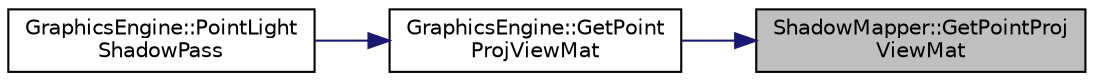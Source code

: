 digraph "ShadowMapper::GetPointProjViewMat"
{
 // LATEX_PDF_SIZE
  edge [fontname="Helvetica",fontsize="10",labelfontname="Helvetica",labelfontsize="10"];
  node [fontname="Helvetica",fontsize="10",shape=record];
  rankdir="RL";
  Node45 [label="ShadowMapper::GetPointProj\lViewMat",height=0.2,width=0.4,color="black", fillcolor="grey75", style="filled", fontcolor="black",tooltip=" "];
  Node45 -> Node46 [dir="back",color="midnightblue",fontsize="10",style="solid",fontname="Helvetica"];
  Node46 [label="GraphicsEngine::GetPoint\lProjViewMat",height=0.2,width=0.4,color="black", fillcolor="white", style="filled",URL="$class_graphics_engine.html#a7b32d1c5937aa9bc28c15b448abe91b9",tooltip=" "];
  Node46 -> Node47 [dir="back",color="midnightblue",fontsize="10",style="solid",fontname="Helvetica"];
  Node47 [label="GraphicsEngine::PointLight\lShadowPass",height=0.2,width=0.4,color="black", fillcolor="white", style="filled",URL="$class_graphics_engine.html#a13a36eba901419eed2f12659576e7dce",tooltip=" "];
}
